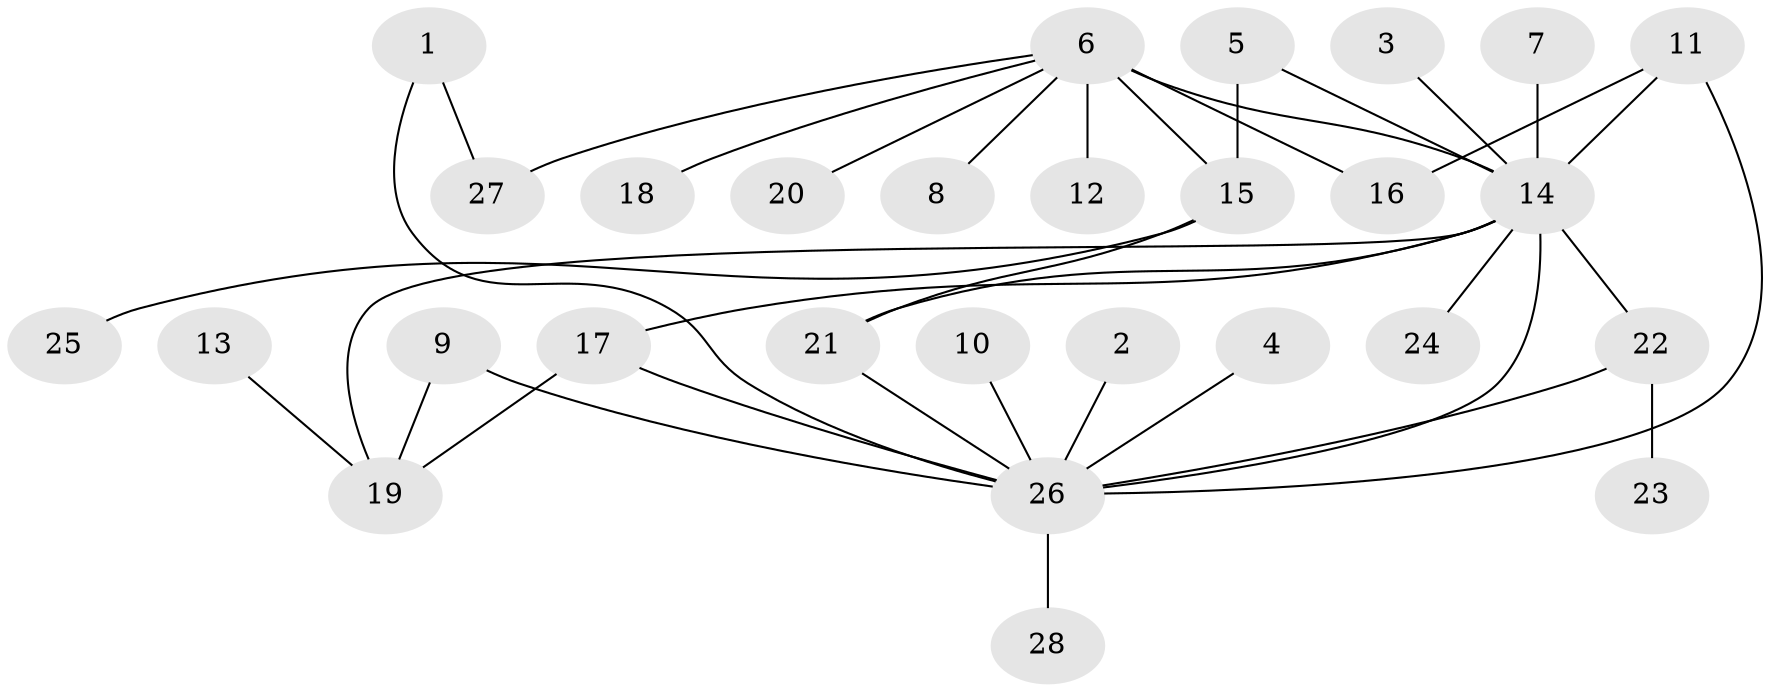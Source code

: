 // original degree distribution, {15: 0.01818181818181818, 3: 0.09090909090909091, 5: 0.01818181818181818, 4: 0.07272727272727272, 17: 0.01818181818181818, 2: 0.2545454545454545, 11: 0.01818181818181818, 1: 0.4909090909090909, 6: 0.01818181818181818}
// Generated by graph-tools (version 1.1) at 2025/01/03/09/25 03:01:40]
// undirected, 28 vertices, 37 edges
graph export_dot {
graph [start="1"]
  node [color=gray90,style=filled];
  1;
  2;
  3;
  4;
  5;
  6;
  7;
  8;
  9;
  10;
  11;
  12;
  13;
  14;
  15;
  16;
  17;
  18;
  19;
  20;
  21;
  22;
  23;
  24;
  25;
  26;
  27;
  28;
  1 -- 26 [weight=1.0];
  1 -- 27 [weight=1.0];
  2 -- 26 [weight=1.0];
  3 -- 14 [weight=1.0];
  4 -- 26 [weight=1.0];
  5 -- 14 [weight=1.0];
  5 -- 15 [weight=1.0];
  6 -- 8 [weight=1.0];
  6 -- 12 [weight=1.0];
  6 -- 14 [weight=1.0];
  6 -- 15 [weight=1.0];
  6 -- 16 [weight=2.0];
  6 -- 18 [weight=1.0];
  6 -- 20 [weight=1.0];
  6 -- 27 [weight=1.0];
  7 -- 14 [weight=1.0];
  9 -- 19 [weight=1.0];
  9 -- 26 [weight=2.0];
  10 -- 26 [weight=1.0];
  11 -- 14 [weight=1.0];
  11 -- 16 [weight=1.0];
  11 -- 26 [weight=1.0];
  13 -- 19 [weight=1.0];
  14 -- 17 [weight=1.0];
  14 -- 19 [weight=1.0];
  14 -- 21 [weight=1.0];
  14 -- 22 [weight=1.0];
  14 -- 24 [weight=1.0];
  14 -- 26 [weight=2.0];
  15 -- 21 [weight=1.0];
  15 -- 25 [weight=2.0];
  17 -- 19 [weight=1.0];
  17 -- 26 [weight=1.0];
  21 -- 26 [weight=1.0];
  22 -- 23 [weight=1.0];
  22 -- 26 [weight=1.0];
  26 -- 28 [weight=1.0];
}
